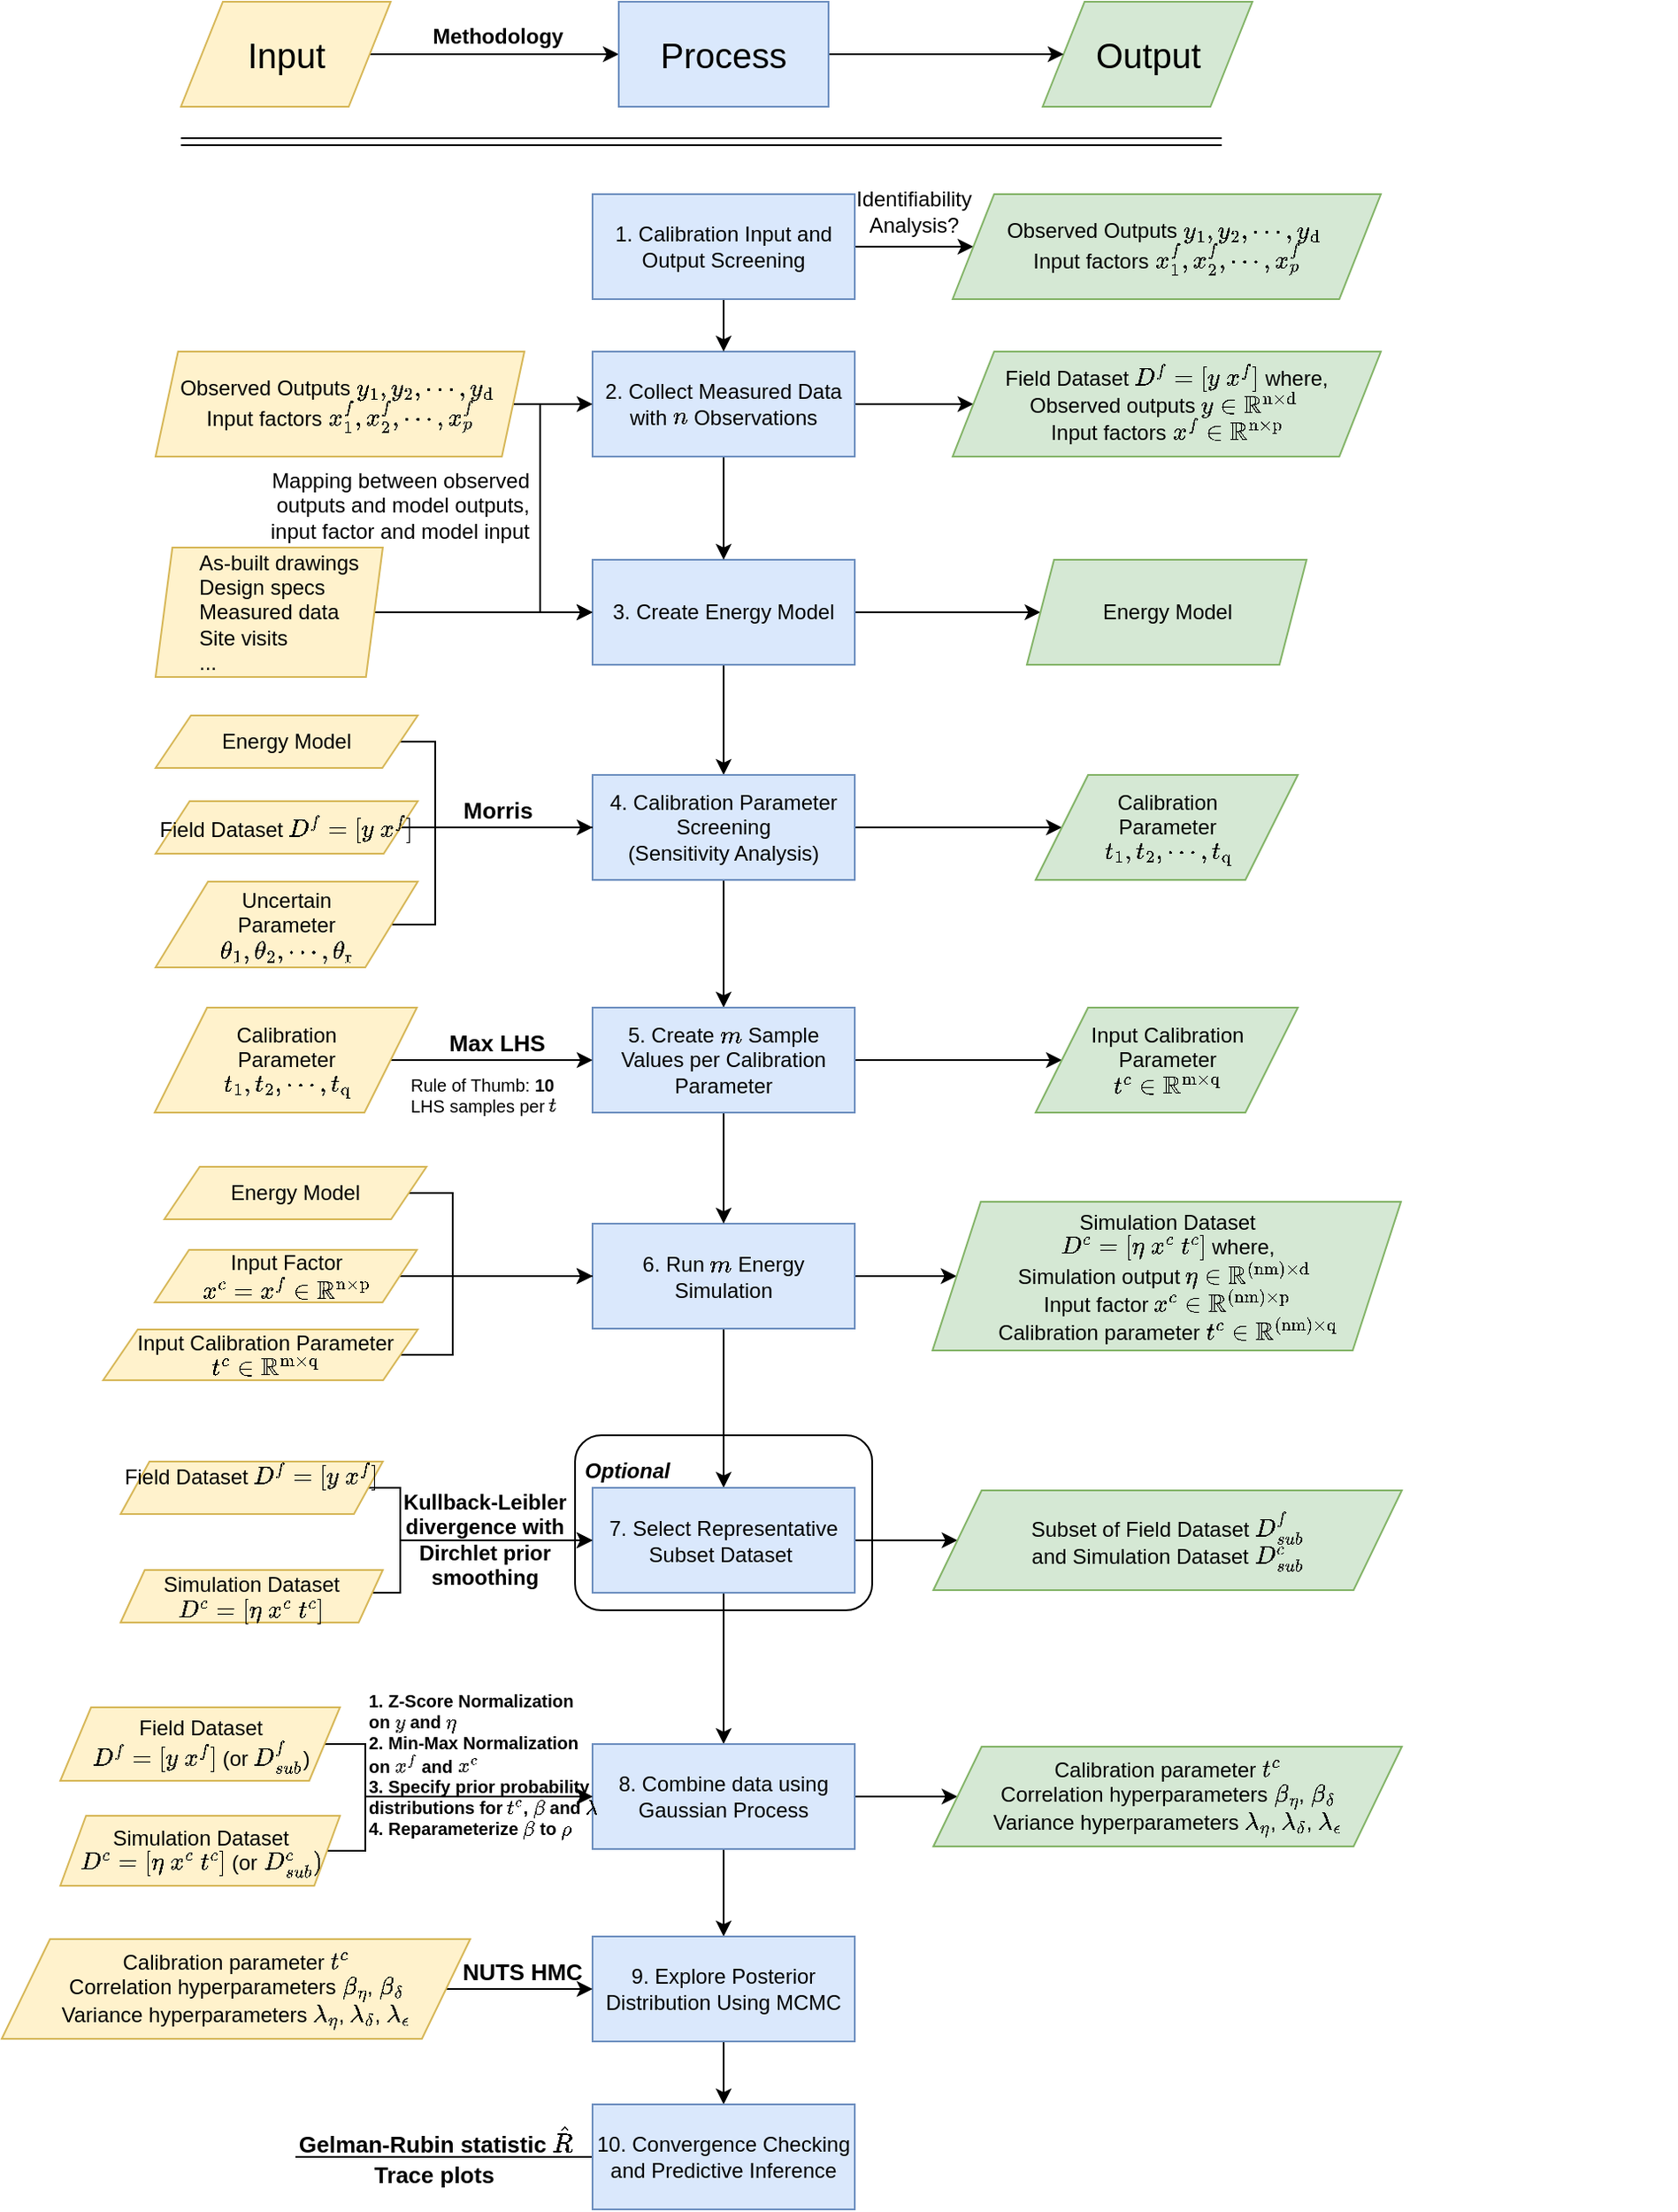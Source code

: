 <mxfile version="11.1.4" type="dropbox"><diagram name="Page-1" id="bd83a815-5ea8-2e97-e5ec-87c9f400f2fa"><mxGraphModel dx="2221.5" dy="515" grid="1" gridSize="10" guides="1" tooltips="1" connect="1" arrows="1" fold="1" page="1" pageScale="1.5" pageWidth="827" pageHeight="1169" background="#ffffff" math="1" shadow="0"><root><mxCell id="0" style=";html=1;"/><mxCell id="1" style=";html=1;" parent="0"/><mxCell id="MBbW9QlT6Oi68PNcdEK5-31" value="" style="rounded=1;whiteSpace=wrap;html=1;fillColor=none;" parent="1" vertex="1"><mxGeometry x="-880" y="849.5" width="170" height="100" as="geometry"/></mxCell><mxCell id="MBbW9QlT6Oi68PNcdEK5-4" value="" style="edgeStyle=orthogonalEdgeStyle;rounded=0;orthogonalLoop=1;jettySize=auto;html=1;entryX=0.5;entryY=0;entryDx=0;entryDy=0;" parent="1" source="MBbW9QlT6Oi68PNcdEK5-2" target="MBbW9QlT6Oi68PNcdEK5-6" edge="1"><mxGeometry relative="1" as="geometry"><mxPoint x="-810" y="489" as="targetPoint"/></mxGeometry></mxCell><mxCell id="MBbW9QlT6Oi68PNcdEK5-17" style="edgeStyle=orthogonalEdgeStyle;rounded=0;orthogonalLoop=1;jettySize=auto;html=1;entryX=0;entryY=0.5;entryDx=0;entryDy=0;" parent="1" source="MBbW9QlT6Oi68PNcdEK5-2" target="gcOtD-vbaU4lm6NOTC8e-5" edge="1"><mxGeometry relative="1" as="geometry"><mxPoint x="-613" y="379" as="targetPoint"/></mxGeometry></mxCell><mxCell id="MBbW9QlT6Oi68PNcdEK5-2" value="3. Create Energy Model" style="rounded=0;whiteSpace=wrap;html=1;fillColor=#dae8fc;strokeColor=#6c8ebf;" parent="1" vertex="1"><mxGeometry x="-870" y="349" width="150" height="60" as="geometry"/></mxCell><mxCell id="MBbW9QlT6Oi68PNcdEK5-19" style="edgeStyle=orthogonalEdgeStyle;rounded=0;orthogonalLoop=1;jettySize=auto;html=1;entryX=0;entryY=0.5;entryDx=0;entryDy=0;" parent="1" source="MBbW9QlT6Oi68PNcdEK5-6" target="MBbW9QlT6Oi68PNcdEK5-18" edge="1"><mxGeometry relative="1" as="geometry"/></mxCell><mxCell id="MBbW9QlT6Oi68PNcdEK5-21" style="edgeStyle=orthogonalEdgeStyle;rounded=0;orthogonalLoop=1;jettySize=auto;html=1;entryX=0.5;entryY=0;entryDx=0;entryDy=0;" parent="1" source="MBbW9QlT6Oi68PNcdEK5-6" target="gcOtD-vbaU4lm6NOTC8e-19" edge="1"><mxGeometry relative="1" as="geometry"><mxPoint x="-795" y="585" as="targetPoint"/></mxGeometry></mxCell><mxCell id="MBbW9QlT6Oi68PNcdEK5-6" value="4. Calibration Parameter Screening&lt;br&gt;(Sensitivity Analysis)" style="rounded=0;whiteSpace=wrap;html=1;fontFamily=Helvetica;fontSize=12;align=center;strokeColor=#6c8ebf;fillColor=#dae8fc;" parent="1" vertex="1"><mxGeometry x="-870" y="472" width="150" height="60" as="geometry"/></mxCell><mxCell id="MBbW9QlT6Oi68PNcdEK5-16" style="edgeStyle=orthogonalEdgeStyle;rounded=0;orthogonalLoop=1;jettySize=auto;html=1;entryX=0;entryY=0.5;entryDx=0;entryDy=0;" parent="1" source="MBbW9QlT6Oi68PNcdEK5-13" target="MBbW9QlT6Oi68PNcdEK5-6" edge="1"><mxGeometry relative="1" as="geometry"><Array as="points"><mxPoint x="-960" y="557"/><mxPoint x="-960" y="502"/></Array></mxGeometry></mxCell><mxCell id="MBbW9QlT6Oi68PNcdEK5-13" value="Uncertain&lt;br&gt;Parameter&lt;br&gt;\(\theta_1, \theta_2, \cdots, \theta_{\text{r}}\)" style="shape=parallelogram;perimeter=parallelogramPerimeter;whiteSpace=wrap;html=1;fontFamily=Helvetica;fontSize=12;align=center;strokeColor=#d6b656;fillColor=#fff2cc;" parent="1" vertex="1"><mxGeometry x="-1120" y="533" width="150" height="49" as="geometry"/></mxCell><mxCell id="MBbW9QlT6Oi68PNcdEK5-18" value="Calibration&lt;br&gt;Parameter&lt;br&gt;\(t_1, t_2, \cdots, t_{\text{q}}\)" style="shape=parallelogram;perimeter=parallelogramPerimeter;whiteSpace=wrap;html=1;fontFamily=Helvetica;fontSize=12;align=center;strokeColor=#82b366;fillColor=#d5e8d4;" parent="1" vertex="1"><mxGeometry x="-616.5" y="472" width="150" height="60" as="geometry"/></mxCell><mxCell id="MBbW9QlT6Oi68PNcdEK5-28" style="edgeStyle=orthogonalEdgeStyle;rounded=0;orthogonalLoop=1;jettySize=auto;html=1;entryX=0.5;entryY=0;entryDx=0;entryDy=0;" parent="1" source="MBbW9QlT6Oi68PNcdEK5-20" target="MBbW9QlT6Oi68PNcdEK5-27" edge="1"><mxGeometry relative="1" as="geometry"/></mxCell><mxCell id="MBbW9QlT6Oi68PNcdEK5-37" style="edgeStyle=orthogonalEdgeStyle;rounded=0;orthogonalLoop=1;jettySize=auto;html=1;entryX=0;entryY=0.5;entryDx=0;entryDy=0;" parent="1" source="MBbW9QlT6Oi68PNcdEK5-20" target="MBbW9QlT6Oi68PNcdEK5-36" edge="1"><mxGeometry relative="1" as="geometry"/></mxCell><mxCell id="MBbW9QlT6Oi68PNcdEK5-20" value="6. Run&amp;nbsp;\(m\) Energy Simulation" style="rounded=0;whiteSpace=wrap;html=1;fontFamily=Helvetica;fontSize=12;align=center;strokeColor=#6c8ebf;fillColor=#dae8fc;" parent="1" vertex="1"><mxGeometry x="-870" y="728.5" width="150" height="60" as="geometry"/></mxCell><mxCell id="gcOtD-vbaU4lm6NOTC8e-47" value="" style="edgeStyle=orthogonalEdgeStyle;rounded=0;orthogonalLoop=1;jettySize=auto;html=1;endArrow=classic;endFill=1;entryX=0;entryY=0.5;entryDx=0;entryDy=0;" edge="1" parent="1" source="MBbW9QlT6Oi68PNcdEK5-24" target="MBbW9QlT6Oi68PNcdEK5-26"><mxGeometry relative="1" as="geometry"><mxPoint x="-893.5" y="80" as="targetPoint"/></mxGeometry></mxCell><mxCell id="MBbW9QlT6Oi68PNcdEK5-24" value="&lt;font style=&quot;font-size: 20px&quot;&gt;Input&lt;/font&gt;" style="shape=parallelogram;perimeter=parallelogramPerimeter;whiteSpace=wrap;html=1;fontFamily=Helvetica;fontSize=12;align=center;strokeColor=#d6b656;fillColor=#fff2cc;" parent="1" vertex="1"><mxGeometry x="-1105.5" y="30" width="120" height="60" as="geometry"/></mxCell><mxCell id="MBbW9QlT6Oi68PNcdEK5-25" value="&lt;font style=&quot;font-size: 20px&quot;&gt;Output&lt;/font&gt;" style="shape=parallelogram;perimeter=parallelogramPerimeter;whiteSpace=wrap;html=1;fontFamily=Helvetica;fontSize=12;align=center;strokeColor=#82b366;fillColor=#d5e8d4;" parent="1" vertex="1"><mxGeometry x="-612.5" y="30" width="120" height="60" as="geometry"/></mxCell><mxCell id="gcOtD-vbaU4lm6NOTC8e-34" style="edgeStyle=orthogonalEdgeStyle;rounded=0;orthogonalLoop=1;jettySize=auto;html=1;" edge="1" parent="1" source="MBbW9QlT6Oi68PNcdEK5-26" target="MBbW9QlT6Oi68PNcdEK5-25"><mxGeometry relative="1" as="geometry"/></mxCell><mxCell id="MBbW9QlT6Oi68PNcdEK5-26" value="&lt;font style=&quot;font-size: 20px&quot;&gt;Process&lt;/font&gt;" style="rounded=0;whiteSpace=wrap;html=1;fontFamily=Helvetica;fontSize=12;fontColor=#000000;align=center;strokeColor=#6c8ebf;fillColor=#dae8fc;" parent="1" vertex="1"><mxGeometry x="-855" y="30" width="120" height="60" as="geometry"/></mxCell><mxCell id="MBbW9QlT6Oi68PNcdEK5-40" style="edgeStyle=orthogonalEdgeStyle;rounded=0;orthogonalLoop=1;jettySize=auto;html=1;entryX=0.5;entryY=0;entryDx=0;entryDy=0;" parent="1" source="MBbW9QlT6Oi68PNcdEK5-27" target="MBbW9QlT6Oi68PNcdEK5-39" edge="1"><mxGeometry relative="1" as="geometry"/></mxCell><mxCell id="gcOtD-vbaU4lm6NOTC8e-65" style="edgeStyle=orthogonalEdgeStyle;rounded=0;orthogonalLoop=1;jettySize=auto;html=1;entryX=0;entryY=0.5;entryDx=0;entryDy=0;endArrow=classic;endFill=1;fontSize=10;" edge="1" parent="1" source="MBbW9QlT6Oi68PNcdEK5-27" target="gcOtD-vbaU4lm6NOTC8e-58"><mxGeometry relative="1" as="geometry"/></mxCell><mxCell id="MBbW9QlT6Oi68PNcdEK5-27" value="7. Select Representative Subset Dataset&amp;nbsp;" style="rounded=0;whiteSpace=wrap;html=1;fontFamily=Helvetica;fontSize=12;align=center;strokeColor=#6c8ebf;fillColor=#dae8fc;" parent="1" vertex="1"><mxGeometry x="-870" y="879.5" width="150" height="60" as="geometry"/></mxCell><mxCell id="MBbW9QlT6Oi68PNcdEK5-30" style="edgeStyle=orthogonalEdgeStyle;rounded=0;orthogonalLoop=1;jettySize=auto;html=1;entryX=0;entryY=0.5;entryDx=0;entryDy=0;exitX=1;exitY=0.5;exitDx=0;exitDy=0;" parent="1" source="MBbW9QlT6Oi68PNcdEK5-29" target="MBbW9QlT6Oi68PNcdEK5-20" edge="1"><mxGeometry relative="1" as="geometry"><Array as="points"><mxPoint x="-960" y="758.5"/><mxPoint x="-960" y="758.5"/></Array></mxGeometry></mxCell><mxCell id="MBbW9QlT6Oi68PNcdEK5-29" value="Input Factor&lt;br&gt;\(x^c = x^f \in \mathbb{R} ^ {\text{n} \times \text{p}}&lt;br&gt;\)&lt;br&gt;" style="shape=parallelogram;perimeter=parallelogramPerimeter;whiteSpace=wrap;html=1;fontFamily=Helvetica;fontSize=12;align=center;strokeColor=#d6b656;fillColor=#fff2cc;size=0.131;" parent="1" vertex="1"><mxGeometry x="-1120.5" y="743.5" width="150" height="30" as="geometry"/></mxCell><mxCell id="MBbW9QlT6Oi68PNcdEK5-32" value="Optional" style="text;html=1;strokeColor=none;fillColor=none;align=center;verticalAlign=middle;whiteSpace=wrap;rounded=0;fontStyle=3" parent="1" vertex="1"><mxGeometry x="-870" y="859.5" width="40" height="20" as="geometry"/></mxCell><mxCell id="MBbW9QlT6Oi68PNcdEK5-36" value="Simulation Dataset&lt;br&gt;\(D^c = [\eta \ x^c \ t^c]\) where,&lt;br&gt;Simulation output \(\eta \in \mathbb{R}^{(\text{nm})&lt;br&gt;&amp;nbsp;\times \text{d}}&lt;br&gt;\)&amp;nbsp;&lt;br&gt;Input factor \(x^c \in \mathbb{R} ^ {(\text{nm})&lt;br&gt;\times \text{p}&lt;br&gt;}\)&lt;br&gt;Calibration parameter \(t^c \in \mathbb{R}^{(\text{nm})&lt;br&gt;&amp;nbsp;\times \text{q}&amp;nbsp;}\)" style="shape=parallelogram;perimeter=parallelogramPerimeter;whiteSpace=wrap;html=1;fontFamily=Helvetica;fontSize=12;align=center;strokeColor=#82b366;fillColor=#d5e8d4;size=0.103;" parent="1" vertex="1"><mxGeometry x="-675.5" y="716" width="268" height="85" as="geometry"/></mxCell><mxCell id="MBbW9QlT6Oi68PNcdEK5-42" value="" style="edgeStyle=orthogonalEdgeStyle;rounded=0;orthogonalLoop=1;jettySize=auto;html=1;" parent="1" source="MBbW9QlT6Oi68PNcdEK5-39" target="MBbW9QlT6Oi68PNcdEK5-41" edge="1"><mxGeometry relative="1" as="geometry"/></mxCell><mxCell id="gcOtD-vbaU4lm6NOTC8e-78" style="edgeStyle=orthogonalEdgeStyle;rounded=0;orthogonalLoop=1;jettySize=auto;html=1;entryX=0;entryY=0.5;entryDx=0;entryDy=0;endArrow=classic;endFill=1;fontSize=10;" edge="1" parent="1" source="MBbW9QlT6Oi68PNcdEK5-39" target="gcOtD-vbaU4lm6NOTC8e-77"><mxGeometry relative="1" as="geometry"/></mxCell><mxCell id="MBbW9QlT6Oi68PNcdEK5-39" value="8. Combine data using Gaussian Process" style="rounded=0;whiteSpace=wrap;html=1;fontFamily=Helvetica;fontSize=12;align=center;strokeColor=#6c8ebf;fillColor=#dae8fc;" parent="1" vertex="1"><mxGeometry x="-870" y="1026" width="150" height="60" as="geometry"/></mxCell><mxCell id="MBbW9QlT6Oi68PNcdEK5-44" value="" style="edgeStyle=orthogonalEdgeStyle;rounded=0;orthogonalLoop=1;jettySize=auto;html=1;" parent="1" source="MBbW9QlT6Oi68PNcdEK5-41" target="MBbW9QlT6Oi68PNcdEK5-43" edge="1"><mxGeometry relative="1" as="geometry"/></mxCell><mxCell id="MBbW9QlT6Oi68PNcdEK5-41" value="9. Explore Posterior Distribution Using MCMC" style="rounded=0;whiteSpace=wrap;html=1;fontFamily=Helvetica;fontSize=12;align=center;strokeColor=#6c8ebf;fillColor=#dae8fc;" parent="1" vertex="1"><mxGeometry x="-870" y="1136" width="150" height="60" as="geometry"/></mxCell><mxCell id="gcOtD-vbaU4lm6NOTC8e-91" value="" style="edgeStyle=orthogonalEdgeStyle;rounded=0;orthogonalLoop=1;jettySize=auto;html=1;endArrow=none;endFill=0;fontSize=12;" edge="1" parent="1" source="MBbW9QlT6Oi68PNcdEK5-43"><mxGeometry relative="1" as="geometry"><mxPoint x="-1040" y="1262" as="targetPoint"/></mxGeometry></mxCell><mxCell id="MBbW9QlT6Oi68PNcdEK5-43" value="10. Convergence Checking and Predictive Inference" style="rounded=0;whiteSpace=wrap;html=1;fontFamily=Helvetica;fontSize=12;align=center;strokeColor=#6c8ebf;fillColor=#dae8fc;" parent="1" vertex="1"><mxGeometry x="-870" y="1232" width="150" height="60" as="geometry"/></mxCell><mxCell id="MBbW9QlT6Oi68PNcdEK5-47" style="edgeStyle=orthogonalEdgeStyle;rounded=0;orthogonalLoop=1;jettySize=auto;html=1;" parent="1" source="MBbW9QlT6Oi68PNcdEK5-46" target="MBbW9QlT6Oi68PNcdEK5-2" edge="1"><mxGeometry relative="1" as="geometry"/></mxCell><mxCell id="MBbW9QlT6Oi68PNcdEK5-49" style="edgeStyle=orthogonalEdgeStyle;rounded=0;orthogonalLoop=1;jettySize=auto;html=1;entryX=0;entryY=0.5;entryDx=0;entryDy=0;" parent="1" source="MBbW9QlT6Oi68PNcdEK5-46" target="MBbW9QlT6Oi68PNcdEK5-50" edge="1"><mxGeometry relative="1" as="geometry"><mxPoint x="-648" y="280" as="targetPoint"/></mxGeometry></mxCell><mxCell id="MBbW9QlT6Oi68PNcdEK5-46" value="2. Collect Measured Data with \(n\) Observations" style="rounded=0;whiteSpace=wrap;html=1;fillColor=#dae8fc;strokeColor=#6c8ebf;" parent="1" vertex="1"><mxGeometry x="-870" y="230" width="150" height="60" as="geometry"/></mxCell><mxCell id="MBbW9QlT6Oi68PNcdEK5-50" value="Field Dataset \(D^f = [y \ x^f]\) where,&lt;br&gt;Observed outputs \(y \in \mathbb{R}^{\text{n} \times \text{d}}&lt;br&gt;\)&amp;nbsp;&lt;br&gt;Input factors \(x^f \in \mathbb{R} ^ {\text{n} \times \text{p}}\)" style="shape=parallelogram;perimeter=parallelogramPerimeter;whiteSpace=wrap;html=1;fontFamily=Helvetica;fontSize=12;align=center;strokeColor=#82b366;fillColor=#d5e8d4;size=0.097;" parent="1" vertex="1"><mxGeometry x="-664" y="230" width="245" height="60" as="geometry"/></mxCell><mxCell id="MBbW9QlT6Oi68PNcdEK5-56" value="Identifiability Analysis?" style="text;html=1;strokeColor=none;fillColor=none;align=center;verticalAlign=middle;whiteSpace=wrap;rounded=0;" parent="1" vertex="1"><mxGeometry x="-706" y="140" width="40" height="20" as="geometry"/></mxCell><mxCell id="gcOtD-vbaU4lm6NOTC8e-1" style="edgeStyle=orthogonalEdgeStyle;rounded=0;orthogonalLoop=1;jettySize=auto;html=1;entryX=0;entryY=0.5;entryDx=0;entryDy=0;" edge="1" parent="1" source="MBbW9QlT6Oi68PNcdEK5-60" target="MBbW9QlT6Oi68PNcdEK5-61"><mxGeometry relative="1" as="geometry"/></mxCell><mxCell id="gcOtD-vbaU4lm6NOTC8e-3" style="edgeStyle=orthogonalEdgeStyle;rounded=0;orthogonalLoop=1;jettySize=auto;html=1;entryX=0.5;entryY=0;entryDx=0;entryDy=0;" edge="1" parent="1" source="MBbW9QlT6Oi68PNcdEK5-60" target="MBbW9QlT6Oi68PNcdEK5-46"><mxGeometry relative="1" as="geometry"/></mxCell><mxCell id="MBbW9QlT6Oi68PNcdEK5-60" value="1. Calibration Input and Output Screening" style="rounded=0;whiteSpace=wrap;html=1;fillColor=#dae8fc;strokeColor=#6c8ebf;" parent="1" vertex="1"><mxGeometry x="-870" y="140" width="150" height="60" as="geometry"/></mxCell><mxCell id="MBbW9QlT6Oi68PNcdEK5-61" value="Observed Outputs \(y_1, y_2, \cdots, y_{\text{d}}&lt;br&gt;\)&amp;nbsp;&lt;br&gt;Input factors \(x^f_1, x^f_2, \cdots, x^f_p\)" style="shape=parallelogram;perimeter=parallelogramPerimeter;whiteSpace=wrap;html=1;fontFamily=Helvetica;fontSize=12;align=center;strokeColor=#82b366;fillColor=#d5e8d4;size=0.097;" parent="1" vertex="1"><mxGeometry x="-664" y="140" width="245" height="60" as="geometry"/></mxCell><mxCell id="gcOtD-vbaU4lm6NOTC8e-5" value="Energy Model" style="shape=parallelogram;perimeter=parallelogramPerimeter;whiteSpace=wrap;html=1;fontFamily=Helvetica;fontSize=12;align=center;strokeColor=#82b366;fillColor=#d5e8d4;size=0.097;" vertex="1" parent="1"><mxGeometry x="-621.5" y="349" width="160" height="60" as="geometry"/></mxCell><mxCell id="gcOtD-vbaU4lm6NOTC8e-8" value="Mapping between observed outputs and model outputs,&lt;br&gt;input factor and model input" style="text;html=1;strokeColor=none;fillColor=none;align=right;verticalAlign=middle;whiteSpace=wrap;rounded=0;" vertex="1" parent="1"><mxGeometry x="-1074" y="288" width="170" height="60" as="geometry"/></mxCell><mxCell id="gcOtD-vbaU4lm6NOTC8e-43" value="" style="edgeStyle=orthogonalEdgeStyle;rounded=0;orthogonalLoop=1;jettySize=auto;html=1;endArrow=classic;endFill=1;entryX=0;entryY=0.5;entryDx=0;entryDy=0;" edge="1" parent="1" source="gcOtD-vbaU4lm6NOTC8e-11" target="MBbW9QlT6Oi68PNcdEK5-2"><mxGeometry relative="1" as="geometry"><mxPoint x="-967.882" y="379.138" as="targetPoint"/></mxGeometry></mxCell><mxCell id="gcOtD-vbaU4lm6NOTC8e-11" value="As-built drawings&lt;br&gt;Design specs&lt;br&gt;Measured data&lt;br&gt;Site visits&lt;br&gt;..." style="shape=parallelogram;perimeter=parallelogramPerimeter;whiteSpace=wrap;html=1;fontFamily=Helvetica;fontSize=12;align=left;strokeColor=#d6b656;fillColor=#fff2cc;size=0.074;spacingLeft=23;" vertex="1" parent="1"><mxGeometry x="-1120" y="342" width="130" height="74" as="geometry"/></mxCell><mxCell id="gcOtD-vbaU4lm6NOTC8e-15" value="Morris" style="text;html=1;strokeColor=none;fillColor=none;align=center;verticalAlign=middle;whiteSpace=wrap;rounded=0;fontStyle=1;fontSize=13;" vertex="1" parent="1"><mxGeometry x="-944" y="482" width="40" height="20" as="geometry"/></mxCell><mxCell id="gcOtD-vbaU4lm6NOTC8e-17" style="edgeStyle=orthogonalEdgeStyle;rounded=0;orthogonalLoop=1;jettySize=auto;html=1;entryX=0;entryY=0.5;entryDx=0;entryDy=0;exitX=1;exitY=0.5;exitDx=0;exitDy=0;" edge="1" parent="1" source="gcOtD-vbaU4lm6NOTC8e-16" target="MBbW9QlT6Oi68PNcdEK5-20"><mxGeometry relative="1" as="geometry"><Array as="points"><mxPoint x="-950" y="803.5"/><mxPoint x="-950" y="758.5"/></Array></mxGeometry></mxCell><mxCell id="gcOtD-vbaU4lm6NOTC8e-16" value="Input Calibration Parameter&lt;br&gt;\(t^c \in \mathbb{R} ^ {\text{m} \times \text{q}}&lt;br&gt;\)" style="shape=parallelogram;perimeter=parallelogramPerimeter;whiteSpace=wrap;html=1;fontFamily=Helvetica;fontSize=12;align=center;strokeColor=#d6b656;fillColor=#fff2cc;size=0.11;spacingLeft=6;" vertex="1" parent="1"><mxGeometry x="-1150" y="789" width="180" height="29" as="geometry"/></mxCell><mxCell id="gcOtD-vbaU4lm6NOTC8e-26" style="edgeStyle=orthogonalEdgeStyle;rounded=0;orthogonalLoop=1;jettySize=auto;html=1;entryX=0;entryY=0.5;entryDx=0;entryDy=0;" edge="1" parent="1" source="gcOtD-vbaU4lm6NOTC8e-19" target="gcOtD-vbaU4lm6NOTC8e-24"><mxGeometry relative="1" as="geometry"/></mxCell><mxCell id="gcOtD-vbaU4lm6NOTC8e-48" value="" style="edgeStyle=orthogonalEdgeStyle;rounded=0;orthogonalLoop=1;jettySize=auto;html=1;endArrow=classic;endFill=1;exitX=0.5;exitY=1;exitDx=0;exitDy=0;" edge="1" parent="1" source="gcOtD-vbaU4lm6NOTC8e-19" target="MBbW9QlT6Oi68PNcdEK5-20"><mxGeometry relative="1" as="geometry"><mxPoint x="-795" y="684.5" as="sourcePoint"/></mxGeometry></mxCell><mxCell id="gcOtD-vbaU4lm6NOTC8e-19" value="5. Create \(m\) Sample Values per Calibration Parameter" style="rounded=0;whiteSpace=wrap;html=1;fontFamily=Helvetica;fontSize=12;align=center;strokeColor=#6c8ebf;fillColor=#dae8fc;" vertex="1" parent="1"><mxGeometry x="-870" y="605" width="150" height="60" as="geometry"/></mxCell><mxCell id="gcOtD-vbaU4lm6NOTC8e-23" style="edgeStyle=orthogonalEdgeStyle;rounded=0;orthogonalLoop=1;jettySize=auto;html=1;entryX=0;entryY=0.5;entryDx=0;entryDy=0;" edge="1" parent="1" source="gcOtD-vbaU4lm6NOTC8e-22" target="gcOtD-vbaU4lm6NOTC8e-19"><mxGeometry relative="1" as="geometry"/></mxCell><mxCell id="gcOtD-vbaU4lm6NOTC8e-22" value="Calibration&lt;br&gt;Parameter&lt;br&gt;\(t_1, t_2, \cdots, t_{\text{q}}\)" style="shape=parallelogram;perimeter=parallelogramPerimeter;whiteSpace=wrap;html=1;fontFamily=Helvetica;fontSize=12;align=center;strokeColor=#d6b656;fillColor=#fff2cc;" vertex="1" parent="1"><mxGeometry x="-1120.5" y="605" width="150" height="60" as="geometry"/></mxCell><mxCell id="gcOtD-vbaU4lm6NOTC8e-24" value="Input Calibration &lt;br&gt;Parameter&lt;br&gt;\(t^c \in \mathbb{R} ^ {\text{m} \times \text{q}}&lt;br&gt;\)" style="shape=parallelogram;perimeter=parallelogramPerimeter;whiteSpace=wrap;html=1;fontFamily=Helvetica;fontSize=12;align=center;strokeColor=#82b366;fillColor=#d5e8d4;" vertex="1" parent="1"><mxGeometry x="-616.5" y="605" width="150" height="60" as="geometry"/></mxCell><mxCell id="gcOtD-vbaU4lm6NOTC8e-25" value="Max LHS" style="text;html=1;strokeColor=none;fillColor=none;align=center;verticalAlign=middle;whiteSpace=wrap;rounded=0;fontSize=13;fontStyle=1" vertex="1" parent="1"><mxGeometry x="-957" y="615" width="65" height="20" as="geometry"/></mxCell><mxCell id="gcOtD-vbaU4lm6NOTC8e-33" value="Methodology" style="text;html=1;strokeColor=none;fillColor=none;align=center;verticalAlign=middle;whiteSpace=wrap;rounded=0;fontStyle=1" vertex="1" parent="1"><mxGeometry x="-944.5" y="40" width="40" height="20" as="geometry"/></mxCell><mxCell id="gcOtD-vbaU4lm6NOTC8e-45" value="" style="shape=link;html=1;endArrow=classic;endFill=1;" edge="1" parent="1"><mxGeometry width="50" height="50" relative="1" as="geometry"><mxPoint x="-1105.5" y="110" as="sourcePoint"/><mxPoint x="-510" y="110" as="targetPoint"/></mxGeometry></mxCell><mxCell id="gcOtD-vbaU4lm6NOTC8e-50" value="" style="edgeStyle=orthogonalEdgeStyle;rounded=0;orthogonalLoop=1;jettySize=auto;html=1;endArrow=classic;endFill=1;fontSize=13;" edge="1" parent="1" source="gcOtD-vbaU4lm6NOTC8e-49" target="MBbW9QlT6Oi68PNcdEK5-46"><mxGeometry relative="1" as="geometry"/></mxCell><mxCell id="gcOtD-vbaU4lm6NOTC8e-51" style="edgeStyle=orthogonalEdgeStyle;rounded=0;orthogonalLoop=1;jettySize=auto;html=1;entryX=0;entryY=0.5;entryDx=0;entryDy=0;endArrow=classic;endFill=1;fontSize=13;exitX=1;exitY=0.5;exitDx=0;exitDy=0;" edge="1" parent="1" source="gcOtD-vbaU4lm6NOTC8e-49" target="MBbW9QlT6Oi68PNcdEK5-2"><mxGeometry relative="1" as="geometry"><Array as="points"><mxPoint x="-900" y="260"/><mxPoint x="-900" y="379"/></Array></mxGeometry></mxCell><mxCell id="gcOtD-vbaU4lm6NOTC8e-49" value="Observed Outputs \(y_1, y_2, \cdots, y_{\text{d}}&lt;br&gt;\)&amp;nbsp;&lt;br&gt;Input factors \(x^f_1, x^f_2, \cdots, x^f_p\)" style="shape=parallelogram;perimeter=parallelogramPerimeter;whiteSpace=wrap;html=1;fontFamily=Helvetica;fontSize=12;align=center;strokeColor=#d6b656;fillColor=#fff2cc;size=0.061;" vertex="1" parent="1"><mxGeometry x="-1120" y="230" width="211" height="60" as="geometry"/></mxCell><mxCell id="gcOtD-vbaU4lm6NOTC8e-57" style="edgeStyle=orthogonalEdgeStyle;rounded=0;orthogonalLoop=1;jettySize=auto;html=1;endArrow=classic;endFill=1;fontSize=13;" edge="1" parent="1" source="gcOtD-vbaU4lm6NOTC8e-54" target="MBbW9QlT6Oi68PNcdEK5-27"><mxGeometry relative="1" as="geometry"><Array as="points"><mxPoint x="-980" y="939.5"/><mxPoint x="-980" y="909.5"/></Array></mxGeometry></mxCell><mxCell id="gcOtD-vbaU4lm6NOTC8e-54" value="Simulation Dataset&lt;br&gt;\(D^c = [\eta \ x^c \ t^c]\)" style="shape=parallelogram;perimeter=parallelogramPerimeter;whiteSpace=wrap;html=1;fontFamily=Helvetica;fontSize=12;align=center;strokeColor=#d6b656;fillColor=#fff2cc;size=0.092;" vertex="1" parent="1"><mxGeometry x="-1140" y="926.5" width="150" height="30" as="geometry"/></mxCell><mxCell id="gcOtD-vbaU4lm6NOTC8e-58" value="Subset of Field Dataset \(D^f_{sub}\)&lt;br&gt;and Simulation Dataset \(D^c_{sub}\)" style="shape=parallelogram;perimeter=parallelogramPerimeter;whiteSpace=wrap;html=1;fontFamily=Helvetica;fontSize=12;align=center;strokeColor=#82b366;fillColor=#d5e8d4;size=0.103;" vertex="1" parent="1"><mxGeometry x="-675" y="881" width="268" height="57" as="geometry"/></mxCell><mxCell id="gcOtD-vbaU4lm6NOTC8e-62" style="edgeStyle=orthogonalEdgeStyle;rounded=0;orthogonalLoop=1;jettySize=auto;html=1;endArrow=classic;endFill=1;fontSize=13;" edge="1" parent="1" source="gcOtD-vbaU4lm6NOTC8e-59" target="MBbW9QlT6Oi68PNcdEK5-27"><mxGeometry relative="1" as="geometry"><Array as="points"><mxPoint x="-980" y="879.5"/><mxPoint x="-980" y="909.5"/></Array></mxGeometry></mxCell><mxCell id="gcOtD-vbaU4lm6NOTC8e-59" value="Field Dataset \(D^f = [y \ x^f]\)&amp;nbsp;" style="shape=parallelogram;perimeter=parallelogramPerimeter;whiteSpace=wrap;html=1;fontFamily=Helvetica;fontSize=12;align=center;strokeColor=#d6b656;fillColor=#fff2cc;size=0.11;" vertex="1" parent="1"><mxGeometry x="-1140" y="864.5" width="150" height="30" as="geometry"/></mxCell><mxCell id="gcOtD-vbaU4lm6NOTC8e-63" value="&lt;div style=&quot;font-size: 12px;&quot;&gt;Kullback-Leibler&lt;/div&gt;divergence with Dirchlet prior smoothing" style="text;html=1;strokeColor=none;fillColor=none;align=center;verticalAlign=middle;whiteSpace=wrap;rounded=0;fontSize=12;fontStyle=1" vertex="1" parent="1"><mxGeometry x="-990" y="878.5" width="117" height="61" as="geometry"/></mxCell><mxCell id="gcOtD-vbaU4lm6NOTC8e-68" style="edgeStyle=orthogonalEdgeStyle;rounded=0;orthogonalLoop=1;jettySize=auto;html=1;entryX=0;entryY=0.5;entryDx=0;entryDy=0;endArrow=classic;endFill=1;fontSize=10;" edge="1" parent="1" source="gcOtD-vbaU4lm6NOTC8e-66" target="MBbW9QlT6Oi68PNcdEK5-39"><mxGeometry relative="1" as="geometry"><Array as="points"><mxPoint x="-1000" y="1026"/><mxPoint x="-1000" y="1056"/></Array></mxGeometry></mxCell><mxCell id="gcOtD-vbaU4lm6NOTC8e-66" value="Field Dataset&lt;br&gt;\(D^f = [y \ x^f]\) (or \(D^f_{sub}&lt;br&gt;\))" style="shape=parallelogram;perimeter=parallelogramPerimeter;whiteSpace=wrap;html=1;fontFamily=Helvetica;fontSize=12;align=center;strokeColor=#d6b656;fillColor=#fff2cc;size=0.11;" vertex="1" parent="1"><mxGeometry x="-1174.5" y="1005" width="160" height="42" as="geometry"/></mxCell><mxCell id="gcOtD-vbaU4lm6NOTC8e-69" style="edgeStyle=orthogonalEdgeStyle;rounded=0;orthogonalLoop=1;jettySize=auto;html=1;entryX=0;entryY=0.5;entryDx=0;entryDy=0;endArrow=classic;endFill=1;fontSize=10;" edge="1" parent="1" source="gcOtD-vbaU4lm6NOTC8e-67" target="MBbW9QlT6Oi68PNcdEK5-39"><mxGeometry relative="1" as="geometry"><Array as="points"><mxPoint x="-1000" y="1087"/><mxPoint x="-1000" y="1056"/></Array></mxGeometry></mxCell><mxCell id="gcOtD-vbaU4lm6NOTC8e-67" value="Simulation Dataset&lt;br&gt;\(D^c = [\eta \ x^c \ t^c]\) (or \(D^c_{sub})\)" style="shape=parallelogram;perimeter=parallelogramPerimeter;whiteSpace=wrap;html=1;fontFamily=Helvetica;fontSize=12;align=center;strokeColor=#d6b656;fillColor=#fff2cc;size=0.092;" vertex="1" parent="1"><mxGeometry x="-1174.5" y="1067" width="160" height="40" as="geometry"/></mxCell><mxCell id="gcOtD-vbaU4lm6NOTC8e-70" value="1. Z-Score Normalization&lt;br&gt;on \(y\) and \(\eta\)&lt;br&gt;2. Min-Max Normalization&lt;br&gt;on \(x^f\) and \(x^c\)&lt;br&gt;3. Specify prior probability distributions for \(t^c\), \(\beta\) and \(\lambda\)&lt;br&gt;4. Reparameterize \(\beta\) to \(\rho\)&lt;br&gt;&lt;div style=&quot;font-size: 10px&quot;&gt;&lt;/div&gt;" style="text;html=1;strokeColor=none;fillColor=none;align=left;verticalAlign=middle;whiteSpace=wrap;rounded=0;fontSize=10;fontStyle=1" vertex="1" parent="1"><mxGeometry x="-1000" y="990" width="142" height="95" as="geometry"/></mxCell><mxCell id="gcOtD-vbaU4lm6NOTC8e-77" value="Calibration parameter \(t^c\)&lt;br&gt;Correlation hyperparameters \(\beta_{\eta}\), \(\beta_{\delta}\)&lt;br&gt;Variance hyperparameters \(\lambda_ {\eta}\), \(\lambda_{\delta}\), \(\lambda_{\epsilon}\)" style="shape=parallelogram;perimeter=parallelogramPerimeter;whiteSpace=wrap;html=1;fontFamily=Helvetica;fontSize=12;align=center;strokeColor=#82b366;fillColor=#d5e8d4;size=0.103;" vertex="1" parent="1"><mxGeometry x="-675" y="1027.5" width="268" height="57" as="geometry"/></mxCell><mxCell id="gcOtD-vbaU4lm6NOTC8e-79" value="Rule of Thumb: &lt;b&gt;10&lt;/b&gt; LHS samples per \(t\)" style="text;html=1;strokeColor=none;fillColor=none;align=left;verticalAlign=middle;whiteSpace=wrap;rounded=0;fontSize=10;" vertex="1" parent="1"><mxGeometry x="-976.5" y="645" width="90" height="20" as="geometry"/></mxCell><mxCell id="gcOtD-vbaU4lm6NOTC8e-82" style="edgeStyle=orthogonalEdgeStyle;rounded=0;orthogonalLoop=1;jettySize=auto;html=1;entryX=0;entryY=0.5;entryDx=0;entryDy=0;endArrow=classic;endFill=1;fontSize=12;" edge="1" parent="1" source="gcOtD-vbaU4lm6NOTC8e-81" target="MBbW9QlT6Oi68PNcdEK5-41"><mxGeometry relative="1" as="geometry"/></mxCell><mxCell id="gcOtD-vbaU4lm6NOTC8e-81" value="Calibration parameter \(t^c\)&lt;br&gt;Correlation hyperparameters \(\beta_{\eta}\), \(\beta_{\delta}\)&lt;br&gt;Variance hyperparameters \(\lambda_ {\eta}\), \(\lambda_{\delta}\), \(\lambda_{\epsilon}\)" style="shape=parallelogram;perimeter=parallelogramPerimeter;whiteSpace=wrap;html=1;fontFamily=Helvetica;fontSize=12;align=center;strokeColor=#d6b656;fillColor=#fff2cc;size=0.103;" vertex="1" parent="1"><mxGeometry x="-1208" y="1137.5" width="268" height="57" as="geometry"/></mxCell><mxCell id="gcOtD-vbaU4lm6NOTC8e-83" value="NUTS HMC" style="text;html=1;strokeColor=none;fillColor=none;align=center;verticalAlign=middle;whiteSpace=wrap;rounded=0;fontSize=13;fontStyle=1" vertex="1" parent="1"><mxGeometry x="-951" y="1146" width="82" height="20" as="geometry"/></mxCell><mxCell id="gcOtD-vbaU4lm6NOTC8e-84" value="&lt;div style=&quot;text-align: center&quot;&gt;&lt;br&gt;&lt;/div&gt;" style="text;html=1;strokeColor=none;fillColor=none;align=left;verticalAlign=middle;whiteSpace=wrap;rounded=0;fontSize=10;" vertex="1" parent="1"><mxGeometry x="-400" y="990" width="150" height="46" as="geometry"/></mxCell><mxCell id="gcOtD-vbaU4lm6NOTC8e-86" value="Gelman-Rubin statistic \(\hat R\)" style="text;html=1;strokeColor=none;fillColor=none;align=center;verticalAlign=middle;whiteSpace=wrap;rounded=0;fontSize=13;fontStyle=1" vertex="1" parent="1"><mxGeometry x="-1040" y="1242" width="161" height="20" as="geometry"/></mxCell><mxCell id="gcOtD-vbaU4lm6NOTC8e-92" value="Trace plots" style="text;html=1;strokeColor=none;fillColor=none;align=center;verticalAlign=middle;whiteSpace=wrap;rounded=0;fontSize=13;fontStyle=1" vertex="1" parent="1"><mxGeometry x="-1041" y="1262" width="161" height="20" as="geometry"/></mxCell><mxCell id="gcOtD-vbaU4lm6NOTC8e-103" style="edgeStyle=orthogonalEdgeStyle;rounded=0;orthogonalLoop=1;jettySize=auto;html=1;entryX=0;entryY=0.5;entryDx=0;entryDy=0;endArrow=none;endFill=0;fontSize=12;" edge="1" parent="1" source="gcOtD-vbaU4lm6NOTC8e-95" target="MBbW9QlT6Oi68PNcdEK5-6"><mxGeometry relative="1" as="geometry"><Array as="points"><mxPoint x="-960" y="453"/><mxPoint x="-960" y="502"/></Array></mxGeometry></mxCell><mxCell id="gcOtD-vbaU4lm6NOTC8e-95" value="Energy Model" style="shape=parallelogram;perimeter=parallelogramPerimeter;whiteSpace=wrap;html=1;fontFamily=Helvetica;fontSize=12;align=center;strokeColor=#d6b656;fillColor=#fff2cc;size=0.135;" vertex="1" parent="1"><mxGeometry x="-1120" y="438" width="150" height="30" as="geometry"/></mxCell><mxCell id="gcOtD-vbaU4lm6NOTC8e-104" style="edgeStyle=orthogonalEdgeStyle;rounded=0;orthogonalLoop=1;jettySize=auto;html=1;entryX=0;entryY=0.5;entryDx=0;entryDy=0;endArrow=none;endFill=0;fontSize=12;" edge="1" parent="1" source="gcOtD-vbaU4lm6NOTC8e-96" target="MBbW9QlT6Oi68PNcdEK5-6"><mxGeometry relative="1" as="geometry"><Array as="points"><mxPoint x="-920" y="502"/><mxPoint x="-920" y="502"/></Array></mxGeometry></mxCell><mxCell id="gcOtD-vbaU4lm6NOTC8e-96" value="Field Dataset \(D^f = [y \ x^f]\)" style="shape=parallelogram;perimeter=parallelogramPerimeter;whiteSpace=wrap;html=1;fontFamily=Helvetica;fontSize=12;align=center;strokeColor=#d6b656;fillColor=#fff2cc;size=0.13;" vertex="1" parent="1"><mxGeometry x="-1120" y="487" width="150" height="30" as="geometry"/></mxCell><mxCell id="gcOtD-vbaU4lm6NOTC8e-107" style="edgeStyle=orthogonalEdgeStyle;rounded=0;orthogonalLoop=1;jettySize=auto;html=1;entryX=0;entryY=0.5;entryDx=0;entryDy=0;endArrow=none;endFill=0;fontSize=12;" edge="1" parent="1" source="gcOtD-vbaU4lm6NOTC8e-105" target="MBbW9QlT6Oi68PNcdEK5-20"><mxGeometry relative="1" as="geometry"><Array as="points"><mxPoint x="-950" y="711.5"/><mxPoint x="-950" y="758.5"/></Array></mxGeometry></mxCell><mxCell id="gcOtD-vbaU4lm6NOTC8e-105" value="Energy Model" style="shape=parallelogram;perimeter=parallelogramPerimeter;whiteSpace=wrap;html=1;fontFamily=Helvetica;fontSize=12;align=center;strokeColor=#d6b656;fillColor=#fff2cc;size=0.135;" vertex="1" parent="1"><mxGeometry x="-1115" y="696" width="150" height="30" as="geometry"/></mxCell></root></mxGraphModel></diagram></mxfile>